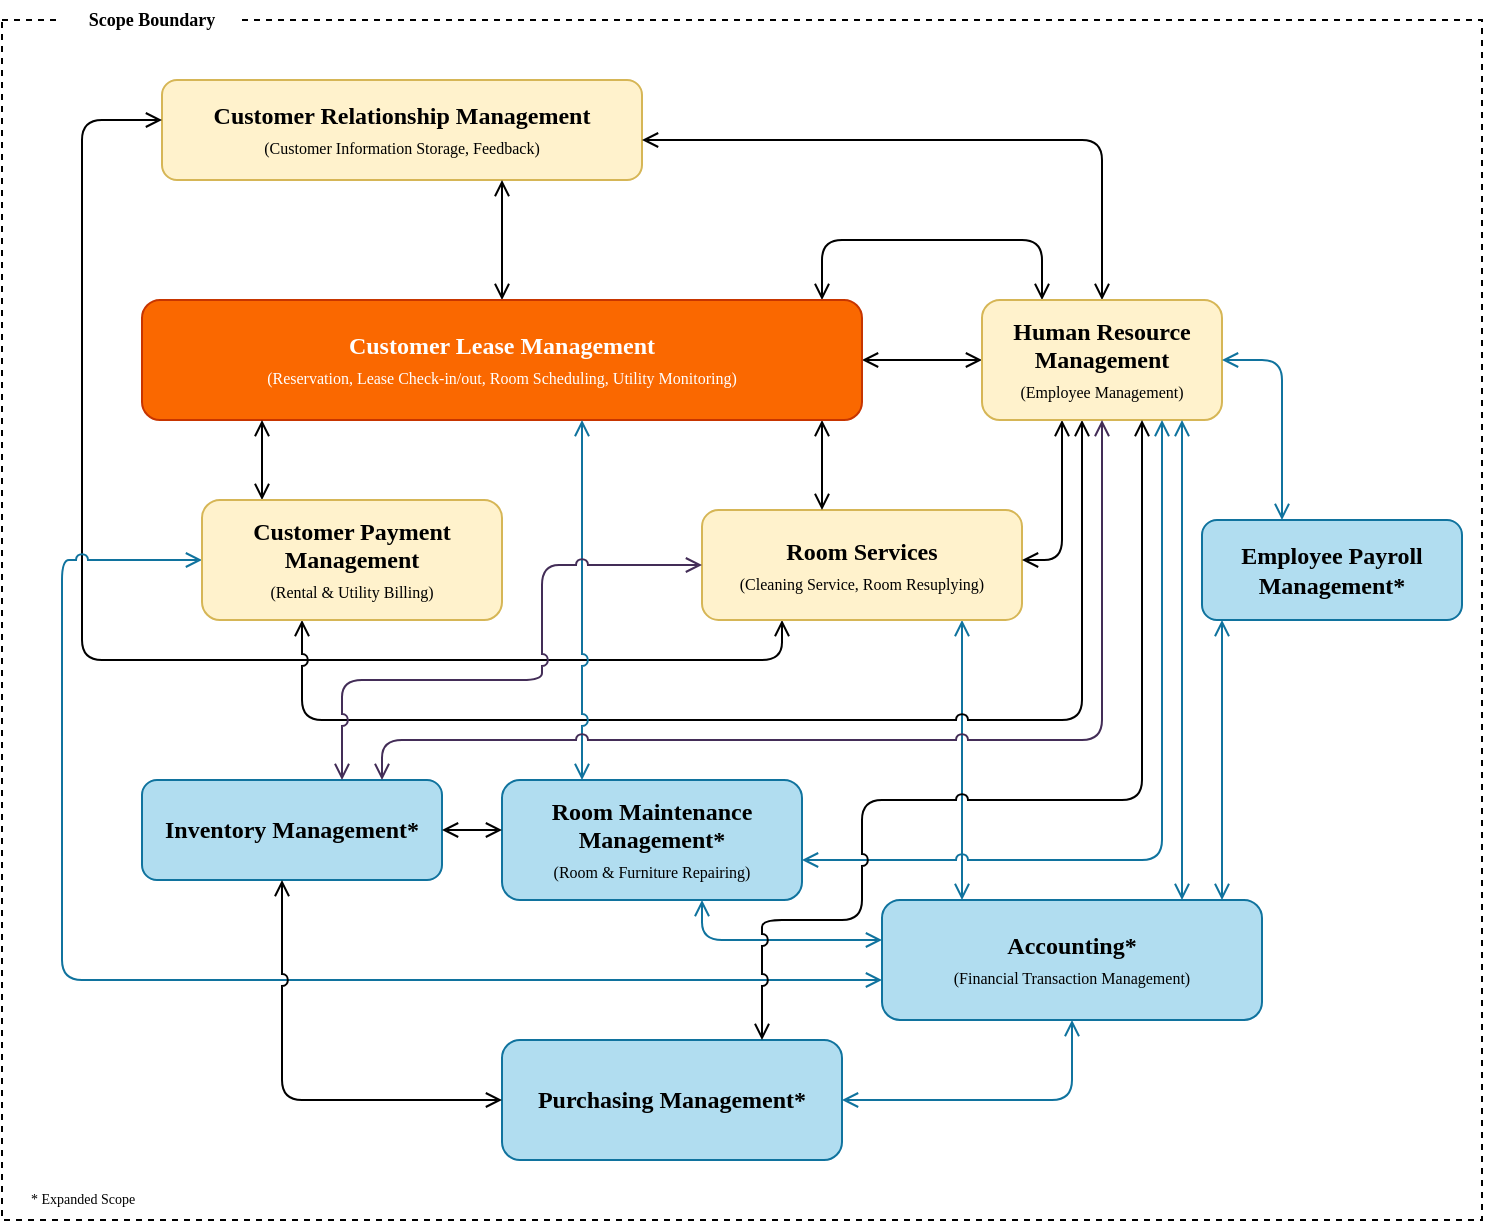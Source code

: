 <mxfile version="12.7.4" type="onedrive"><diagram id="HAEEFdAhpx1hHxZOSUke" name="Page-1"><mxGraphModel dx="1146" dy="545" grid="1" gridSize="10" guides="1" tooltips="1" connect="1" arrows="1" fold="1" page="1" pageScale="1" pageWidth="850" pageHeight="1100" math="0" shadow="0" extFonts="Roboto Mono^https://fonts.googleapis.com/css?family=Roboto+Mono"><root><mxCell id="0"/><mxCell id="1" parent="0"/><mxCell id="GFC0ETMDCNoW0-A4AWN4-17" value="" style="rounded=0;whiteSpace=wrap;html=1;fillColor=none;dashed=1;fontFamily=Google Sans;" parent="1" vertex="1"><mxGeometry x="30" y="110" width="740" height="600" as="geometry"/></mxCell><mxCell id="GFC0ETMDCNoW0-A4AWN4-1" value="&lt;b&gt;Customer Relationship Management&lt;/b&gt;&lt;br&gt;&lt;font style=&quot;font-size: 8px&quot;&gt;(Customer Information Storage, Feedback)&lt;/font&gt;" style="rounded=1;whiteSpace=wrap;html=1;fontFamily=Google Sans;fillColor=#fff2cc;strokeColor=#d6b656;" parent="1" vertex="1"><mxGeometry x="110" y="140" width="240" height="50" as="geometry"/></mxCell><mxCell id="GFC0ETMDCNoW0-A4AWN4-11" style="edgeStyle=orthogonalEdgeStyle;rounded=1;orthogonalLoop=1;jettySize=auto;html=1;startArrow=open;startFill=0;endArrow=open;endFill=0;jumpStyle=arc;fontFamily=Google Sans;" parent="1" source="GFC0ETMDCNoW0-A4AWN4-2" target="GFC0ETMDCNoW0-A4AWN4-1" edge="1"><mxGeometry relative="1" as="geometry"><Array as="points"><mxPoint x="420" y="430"/><mxPoint x="70" y="430"/><mxPoint x="70" y="160"/></Array></mxGeometry></mxCell><mxCell id="GFC0ETMDCNoW0-A4AWN4-22" style="edgeStyle=orthogonalEdgeStyle;rounded=1;orthogonalLoop=1;jettySize=auto;html=1;startArrow=open;startFill=0;endArrow=open;endFill=0;jumpStyle=arc;fontFamily=Google Sans;fillColor=#b1ddf0;strokeColor=#10739e;" parent="1" source="GFC0ETMDCNoW0-A4AWN4-2" target="GFC0ETMDCNoW0-A4AWN4-20" edge="1"><mxGeometry relative="1" as="geometry"><Array as="points"><mxPoint x="510" y="490"/><mxPoint x="510" y="490"/></Array></mxGeometry></mxCell><mxCell id="GFC0ETMDCNoW0-A4AWN4-2" value="&lt;b&gt;Room Services&lt;/b&gt;&lt;br&gt;&lt;font style=&quot;font-size: 8px&quot;&gt;(Cleaning Service, Room Resuplying)&lt;/font&gt;" style="rounded=1;whiteSpace=wrap;html=1;fontFamily=Google Sans;fillColor=#fff2cc;strokeColor=#d6b656;" parent="1" vertex="1"><mxGeometry x="380" y="355" width="160" height="55" as="geometry"/></mxCell><mxCell id="GFC0ETMDCNoW0-A4AWN4-7" style="edgeStyle=orthogonalEdgeStyle;rounded=0;orthogonalLoop=1;jettySize=auto;html=1;startArrow=open;startFill=0;endArrow=open;endFill=0;fontFamily=Google Sans;" parent="1" source="GFC0ETMDCNoW0-A4AWN4-5" target="GFC0ETMDCNoW0-A4AWN4-2" edge="1"><mxGeometry relative="1" as="geometry"><Array as="points"><mxPoint x="440" y="340"/><mxPoint x="440" y="340"/></Array><mxPoint x="420" y="310" as="sourcePoint"/></mxGeometry></mxCell><mxCell id="GFC0ETMDCNoW0-A4AWN4-12" style="edgeStyle=orthogonalEdgeStyle;rounded=0;orthogonalLoop=1;jettySize=auto;html=1;startArrow=open;startFill=0;endArrow=open;endFill=0;fontFamily=Google Sans;" parent="1" source="GFC0ETMDCNoW0-A4AWN4-4" target="GFC0ETMDCNoW0-A4AWN4-5" edge="1"><mxGeometry relative="1" as="geometry"><mxPoint x="480.45" y="280" as="targetPoint"/></mxGeometry></mxCell><mxCell id="GFC0ETMDCNoW0-A4AWN4-13" style="edgeStyle=orthogonalEdgeStyle;rounded=1;orthogonalLoop=1;jettySize=auto;html=1;startArrow=open;startFill=0;endArrow=open;endFill=0;jumpStyle=arc;fontFamily=Google Sans;" parent="1" source="GFC0ETMDCNoW0-A4AWN4-4" target="GFC0ETMDCNoW0-A4AWN4-2" edge="1"><mxGeometry relative="1" as="geometry"><Array as="points"><mxPoint x="560" y="380"/></Array></mxGeometry></mxCell><mxCell id="GFC0ETMDCNoW0-A4AWN4-14" style="edgeStyle=orthogonalEdgeStyle;rounded=1;orthogonalLoop=1;jettySize=auto;html=1;startArrow=open;startFill=0;endArrow=open;endFill=0;jumpStyle=arc;fontFamily=Google Sans;" parent="1" source="GFC0ETMDCNoW0-A4AWN4-4" target="GFC0ETMDCNoW0-A4AWN4-5" edge="1"><mxGeometry relative="1" as="geometry"><Array as="points"><mxPoint x="550" y="220"/><mxPoint x="440" y="220"/></Array></mxGeometry></mxCell><mxCell id="GFC0ETMDCNoW0-A4AWN4-15" style="edgeStyle=orthogonalEdgeStyle;rounded=1;orthogonalLoop=1;jettySize=auto;html=1;startArrow=open;startFill=0;endArrow=open;endFill=0;jumpStyle=arc;fontFamily=Google Sans;" parent="1" source="GFC0ETMDCNoW0-A4AWN4-4" target="GFC0ETMDCNoW0-A4AWN4-8" edge="1"><mxGeometry relative="1" as="geometry"><Array as="points"><mxPoint x="570" y="460"/><mxPoint x="180" y="460"/></Array></mxGeometry></mxCell><mxCell id="GFC0ETMDCNoW0-A4AWN4-16" style="edgeStyle=orthogonalEdgeStyle;rounded=1;orthogonalLoop=1;jettySize=auto;html=1;startArrow=open;startFill=0;endArrow=open;endFill=0;jumpStyle=arc;fontFamily=Google Sans;" parent="1" source="GFC0ETMDCNoW0-A4AWN4-4" target="GFC0ETMDCNoW0-A4AWN4-1" edge="1"><mxGeometry relative="1" as="geometry"><Array as="points"><mxPoint x="580" y="170"/></Array></mxGeometry></mxCell><mxCell id="GFC0ETMDCNoW0-A4AWN4-4" value="Human Resource Management &lt;br&gt;&lt;span style=&quot;font-weight: normal&quot;&gt;&lt;font style=&quot;font-size: 8px&quot;&gt;(Employee Management)&lt;/font&gt;&lt;/span&gt;" style="rounded=1;whiteSpace=wrap;html=1;fontFamily=Google Sans;fontStyle=1;fillColor=#fff2cc;strokeColor=#d6b656;" parent="1" vertex="1"><mxGeometry x="520" y="250" width="120" height="60" as="geometry"/></mxCell><mxCell id="GFC0ETMDCNoW0-A4AWN4-10" style="edgeStyle=orthogonalEdgeStyle;rounded=0;orthogonalLoop=1;jettySize=auto;html=1;startArrow=open;startFill=0;endArrow=open;endFill=0;jumpStyle=arc;fontFamily=Google Sans;" parent="1" source="GFC0ETMDCNoW0-A4AWN4-5" target="GFC0ETMDCNoW0-A4AWN4-1" edge="1"><mxGeometry relative="1" as="geometry"><Array as="points"><mxPoint x="160" y="190"/></Array></mxGeometry></mxCell><mxCell id="GFC0ETMDCNoW0-A4AWN4-5" value="&lt;b&gt;Customer Lease Management&lt;/b&gt;&lt;br&gt;&lt;font style=&quot;font-size: 8px&quot;&gt;(Reservation, Lease Check-in/out,&amp;nbsp;&lt;span&gt;Room Scheduling, Utility Monitoring&lt;/span&gt;)&lt;/font&gt;" style="rounded=1;whiteSpace=wrap;html=1;fontFamily=Google Sans;fillColor=#fa6800;strokeColor=#C73500;fontColor=#ffffff;" parent="1" vertex="1"><mxGeometry x="100" y="250" width="360" height="60" as="geometry"/></mxCell><mxCell id="GFC0ETMDCNoW0-A4AWN4-9" style="edgeStyle=orthogonalEdgeStyle;rounded=0;orthogonalLoop=1;jettySize=auto;html=1;startArrow=open;startFill=0;endArrow=open;endFill=0;jumpStyle=arc;fontFamily=Google Sans;" parent="1" source="GFC0ETMDCNoW0-A4AWN4-8" target="GFC0ETMDCNoW0-A4AWN4-5" edge="1"><mxGeometry relative="1" as="geometry"><Array as="points"><mxPoint x="160" y="320"/><mxPoint x="160" y="320"/></Array></mxGeometry></mxCell><mxCell id="GFC0ETMDCNoW0-A4AWN4-23" style="edgeStyle=orthogonalEdgeStyle;rounded=1;orthogonalLoop=1;jettySize=auto;html=1;startArrow=open;startFill=0;endArrow=open;endFill=0;jumpStyle=arc;fontFamily=Google Sans;fillColor=#b1ddf0;strokeColor=#10739e;" parent="1" source="GFC0ETMDCNoW0-A4AWN4-8" target="GFC0ETMDCNoW0-A4AWN4-20" edge="1"><mxGeometry relative="1" as="geometry"><Array as="points"><mxPoint x="60" y="380"/><mxPoint x="60" y="590"/></Array></mxGeometry></mxCell><mxCell id="GFC0ETMDCNoW0-A4AWN4-8" value="&lt;b&gt;Customer Payment Management&lt;/b&gt;&lt;br&gt;&lt;font style=&quot;font-size: 8px&quot;&gt;(Rental &amp;amp; Utility Billing)&lt;/font&gt;" style="rounded=1;whiteSpace=wrap;html=1;fontFamily=Google Sans;fillColor=#fff2cc;strokeColor=#d6b656;" parent="1" vertex="1"><mxGeometry x="130" y="350" width="150" height="60" as="geometry"/></mxCell><mxCell id="GFC0ETMDCNoW0-A4AWN4-21" style="edgeStyle=orthogonalEdgeStyle;rounded=1;orthogonalLoop=1;jettySize=auto;html=1;startArrow=open;startFill=0;endArrow=open;endFill=0;jumpStyle=arc;fontFamily=Google Sans;fillColor=#b1ddf0;strokeColor=#10739e;" parent="1" source="GFC0ETMDCNoW0-A4AWN4-20" target="GFC0ETMDCNoW0-A4AWN4-4" edge="1"><mxGeometry relative="1" as="geometry"><Array as="points"><mxPoint x="620" y="410"/><mxPoint x="620" y="410"/></Array></mxGeometry></mxCell><mxCell id="GFC0ETMDCNoW0-A4AWN4-26" style="edgeStyle=orthogonalEdgeStyle;rounded=1;orthogonalLoop=1;jettySize=auto;html=1;startArrow=open;startFill=0;endArrow=open;endFill=0;fontFamily=Google Sans;fillColor=#b1ddf0;strokeColor=#10739e;" parent="1" source="GFC0ETMDCNoW0-A4AWN4-20" target="GFC0ETMDCNoW0-A4AWN4-24" edge="1"><mxGeometry relative="1" as="geometry"><Array as="points"><mxPoint x="640" y="440"/><mxPoint x="640" y="440"/></Array></mxGeometry></mxCell><mxCell id="GFC0ETMDCNoW0-A4AWN4-20" value="Accounting*&lt;br&gt;&lt;span style=&quot;font-weight: normal&quot;&gt;&lt;font style=&quot;font-size: 8px&quot;&gt;(Financial Transaction Management)&lt;/font&gt;&lt;/span&gt;" style="rounded=1;whiteSpace=wrap;html=1;fontFamily=Google Sans;fontStyle=1;fillColor=#b1ddf0;strokeColor=#10739e;" parent="1" vertex="1"><mxGeometry x="470" y="550" width="190" height="60" as="geometry"/></mxCell><mxCell id="GFC0ETMDCNoW0-A4AWN4-25" style="edgeStyle=orthogonalEdgeStyle;rounded=1;orthogonalLoop=1;jettySize=auto;html=1;startArrow=open;startFill=0;endArrow=open;endFill=0;jumpStyle=arc;fontFamily=Google Sans;fillColor=#b1ddf0;strokeColor=#10739e;" parent="1" source="GFC0ETMDCNoW0-A4AWN4-24" target="GFC0ETMDCNoW0-A4AWN4-4" edge="1"><mxGeometry relative="1" as="geometry"><Array as="points"><mxPoint x="670" y="280"/></Array></mxGeometry></mxCell><mxCell id="GFC0ETMDCNoW0-A4AWN4-24" value="Employee Payroll Management*" style="rounded=1;whiteSpace=wrap;html=1;fontFamily=Google Sans;fontStyle=1;fillColor=#b1ddf0;strokeColor=#10739e;" parent="1" vertex="1"><mxGeometry x="630" y="360" width="130" height="50" as="geometry"/></mxCell><mxCell id="GFC0ETMDCNoW0-A4AWN4-28" style="edgeStyle=orthogonalEdgeStyle;rounded=1;orthogonalLoop=1;jettySize=auto;html=1;startArrow=open;startFill=0;endArrow=open;endFill=0;jumpStyle=arc;fontFamily=Google Sans;fillColor=#b1ddf0;strokeColor=#10739e;" parent="1" source="GFC0ETMDCNoW0-A4AWN4-27" edge="1"><mxGeometry relative="1" as="geometry"><Array as="points"><mxPoint x="320" y="400"/><mxPoint x="320" y="400"/></Array><mxPoint x="320" y="310" as="targetPoint"/></mxGeometry></mxCell><mxCell id="GFC0ETMDCNoW0-A4AWN4-29" style="edgeStyle=orthogonalEdgeStyle;rounded=1;jumpStyle=arc;orthogonalLoop=1;jettySize=auto;html=1;startArrow=open;startFill=0;endArrow=open;endFill=0;fontFamily=Google Sans;fillColor=#b1ddf0;strokeColor=#10739e;" parent="1" source="GFC0ETMDCNoW0-A4AWN4-27" target="GFC0ETMDCNoW0-A4AWN4-20" edge="1"><mxGeometry relative="1" as="geometry"><Array as="points"><mxPoint x="380" y="570"/></Array></mxGeometry></mxCell><mxCell id="GFC0ETMDCNoW0-A4AWN4-27" value="Room Maintenance Management*&lt;br&gt;&lt;font style=&quot;font-size: 8px ; font-weight: normal&quot;&gt;(Room &amp;amp; Furniture Repairing)&lt;/font&gt;" style="rounded=1;whiteSpace=wrap;html=1;fontFamily=Google Sans;fontStyle=1;fillColor=#b1ddf0;strokeColor=#10739e;" parent="1" vertex="1"><mxGeometry x="280" y="490" width="150" height="60" as="geometry"/></mxCell><mxCell id="GFC0ETMDCNoW0-A4AWN4-33" style="edgeStyle=orthogonalEdgeStyle;rounded=1;orthogonalLoop=1;jettySize=auto;html=1;startArrow=open;startFill=0;endArrow=open;endFill=0;jumpStyle=arc;fontFamily=Google Sans;fillColor=#b1ddf0;strokeColor=#10739e;" parent="1" source="GFC0ETMDCNoW0-A4AWN4-27" target="GFC0ETMDCNoW0-A4AWN4-4" edge="1"><mxGeometry relative="1" as="geometry"><mxPoint x="600.333" y="550" as="sourcePoint"/><mxPoint x="600.333" y="320" as="targetPoint"/><Array as="points"><mxPoint x="610" y="530"/></Array></mxGeometry></mxCell><mxCell id="TMR2RtNFPvaQ9HDzUk_Q-1" value="Scope Boundary" style="text;html=1;strokeColor=none;fillColor=#ffffff;align=center;verticalAlign=middle;whiteSpace=wrap;rounded=0;fontFamily=Roboto Mono;fontSize=9;fontStyle=1" parent="1" vertex="1"><mxGeometry x="60" y="100" width="90" height="20" as="geometry"/></mxCell><mxCell id="TMR2RtNFPvaQ9HDzUk_Q-2" value="* Expanded Scope" style="text;html=1;align=center;verticalAlign=middle;resizable=0;points=[];autosize=1;fontSize=7;fontFamily=Roboto Mono;" parent="1" vertex="1"><mxGeometry x="30" y="695" width="80" height="10" as="geometry"/></mxCell><mxCell id="TMR2RtNFPvaQ9HDzUk_Q-4" value="Inventory Management*" style="rounded=1;whiteSpace=wrap;html=1;fontFamily=Google Sans;fontStyle=1;fillColor=#b1ddf0;strokeColor=#10739e;" parent="1" vertex="1"><mxGeometry x="100" y="490" width="150" height="50" as="geometry"/></mxCell><mxCell id="TMR2RtNFPvaQ9HDzUk_Q-5" style="edgeStyle=orthogonalEdgeStyle;rounded=1;orthogonalLoop=1;jettySize=auto;html=1;startArrow=open;startFill=0;endArrow=open;endFill=0;jumpStyle=arc;fontFamily=Google Sans;fillColor=#76608a;strokeColor=#432D57;" parent="1" source="GFC0ETMDCNoW0-A4AWN4-4" target="TMR2RtNFPvaQ9HDzUk_Q-4" edge="1"><mxGeometry relative="1" as="geometry"><Array as="points"><mxPoint x="580" y="470"/><mxPoint x="220" y="470"/></Array><mxPoint x="580.0" y="320" as="sourcePoint"/><mxPoint x="215" y="420" as="targetPoint"/></mxGeometry></mxCell><mxCell id="TMR2RtNFPvaQ9HDzUk_Q-8" style="edgeStyle=orthogonalEdgeStyle;rounded=1;orthogonalLoop=1;jettySize=auto;html=1;startArrow=open;startFill=0;endArrow=open;endFill=0;jumpStyle=arc;fontFamily=Google Sans;fillColor=#76608a;strokeColor=#432D57;" parent="1" source="GFC0ETMDCNoW0-A4AWN4-2" target="TMR2RtNFPvaQ9HDzUk_Q-4" edge="1"><mxGeometry relative="1" as="geometry"><Array as="points"><mxPoint x="300" y="382"/><mxPoint x="300" y="440"/><mxPoint x="200" y="440"/></Array><mxPoint x="280.0" y="420" as="sourcePoint"/><mxPoint x="260" y="490" as="targetPoint"/></mxGeometry></mxCell><mxCell id="TMR2RtNFPvaQ9HDzUk_Q-9" style="edgeStyle=orthogonalEdgeStyle;rounded=1;orthogonalLoop=1;jettySize=auto;html=1;startArrow=open;startFill=0;endArrow=open;endFill=0;jumpStyle=arc;fontFamily=Google Sans;" parent="1" source="GFC0ETMDCNoW0-A4AWN4-27" target="TMR2RtNFPvaQ9HDzUk_Q-4" edge="1"><mxGeometry relative="1" as="geometry"><Array as="points"><mxPoint x="270" y="515"/><mxPoint x="270" y="515"/></Array><mxPoint x="249.999" y="540" as="sourcePoint"/><mxPoint x="229.97" y="610" as="targetPoint"/></mxGeometry></mxCell><mxCell id="TMR2RtNFPvaQ9HDzUk_Q-10" value="Purchasing Management*" style="rounded=1;whiteSpace=wrap;html=1;fontFamily=Google Sans;fontStyle=1;fillColor=#b1ddf0;strokeColor=#10739e;" parent="1" vertex="1"><mxGeometry x="280" y="620" width="170" height="60" as="geometry"/></mxCell><mxCell id="TMR2RtNFPvaQ9HDzUk_Q-12" style="edgeStyle=orthogonalEdgeStyle;rounded=1;jumpStyle=arc;orthogonalLoop=1;jettySize=auto;html=1;startArrow=open;startFill=0;endArrow=open;endFill=0;fontFamily=Google Sans;fillColor=#b1ddf0;strokeColor=#10739e;" parent="1" source="TMR2RtNFPvaQ9HDzUk_Q-10" target="GFC0ETMDCNoW0-A4AWN4-20" edge="1"><mxGeometry relative="1" as="geometry"><Array as="points"><mxPoint x="565" y="650"/></Array><mxPoint x="510.004" y="660" as="sourcePoint"/><mxPoint x="599.97" y="680" as="targetPoint"/></mxGeometry></mxCell><mxCell id="TMR2RtNFPvaQ9HDzUk_Q-13" style="edgeStyle=orthogonalEdgeStyle;rounded=1;orthogonalLoop=1;jettySize=auto;html=1;startArrow=open;startFill=0;endArrow=open;endFill=0;jumpStyle=arc;fontFamily=Google Sans;" parent="1" source="TMR2RtNFPvaQ9HDzUk_Q-10" target="TMR2RtNFPvaQ9HDzUk_Q-4" edge="1"><mxGeometry relative="1" as="geometry"><Array as="points"><mxPoint x="170" y="650"/></Array><mxPoint x="290" y="525.0" as="sourcePoint"/><mxPoint x="260" y="525.0" as="targetPoint"/></mxGeometry></mxCell><mxCell id="TMR2RtNFPvaQ9HDzUk_Q-14" style="edgeStyle=orthogonalEdgeStyle;rounded=1;orthogonalLoop=1;jettySize=auto;html=1;startArrow=open;startFill=0;endArrow=open;endFill=0;jumpStyle=arc;fontFamily=Google Sans;" parent="1" source="GFC0ETMDCNoW0-A4AWN4-4" target="TMR2RtNFPvaQ9HDzUk_Q-10" edge="1"><mxGeometry relative="1" as="geometry"><Array as="points"><mxPoint x="600" y="500"/><mxPoint x="460" y="500"/><mxPoint x="460" y="560"/><mxPoint x="410" y="560"/></Array><mxPoint x="290" y="660" as="sourcePoint"/><mxPoint x="180.034" y="550" as="targetPoint"/></mxGeometry></mxCell></root></mxGraphModel></diagram></mxfile>